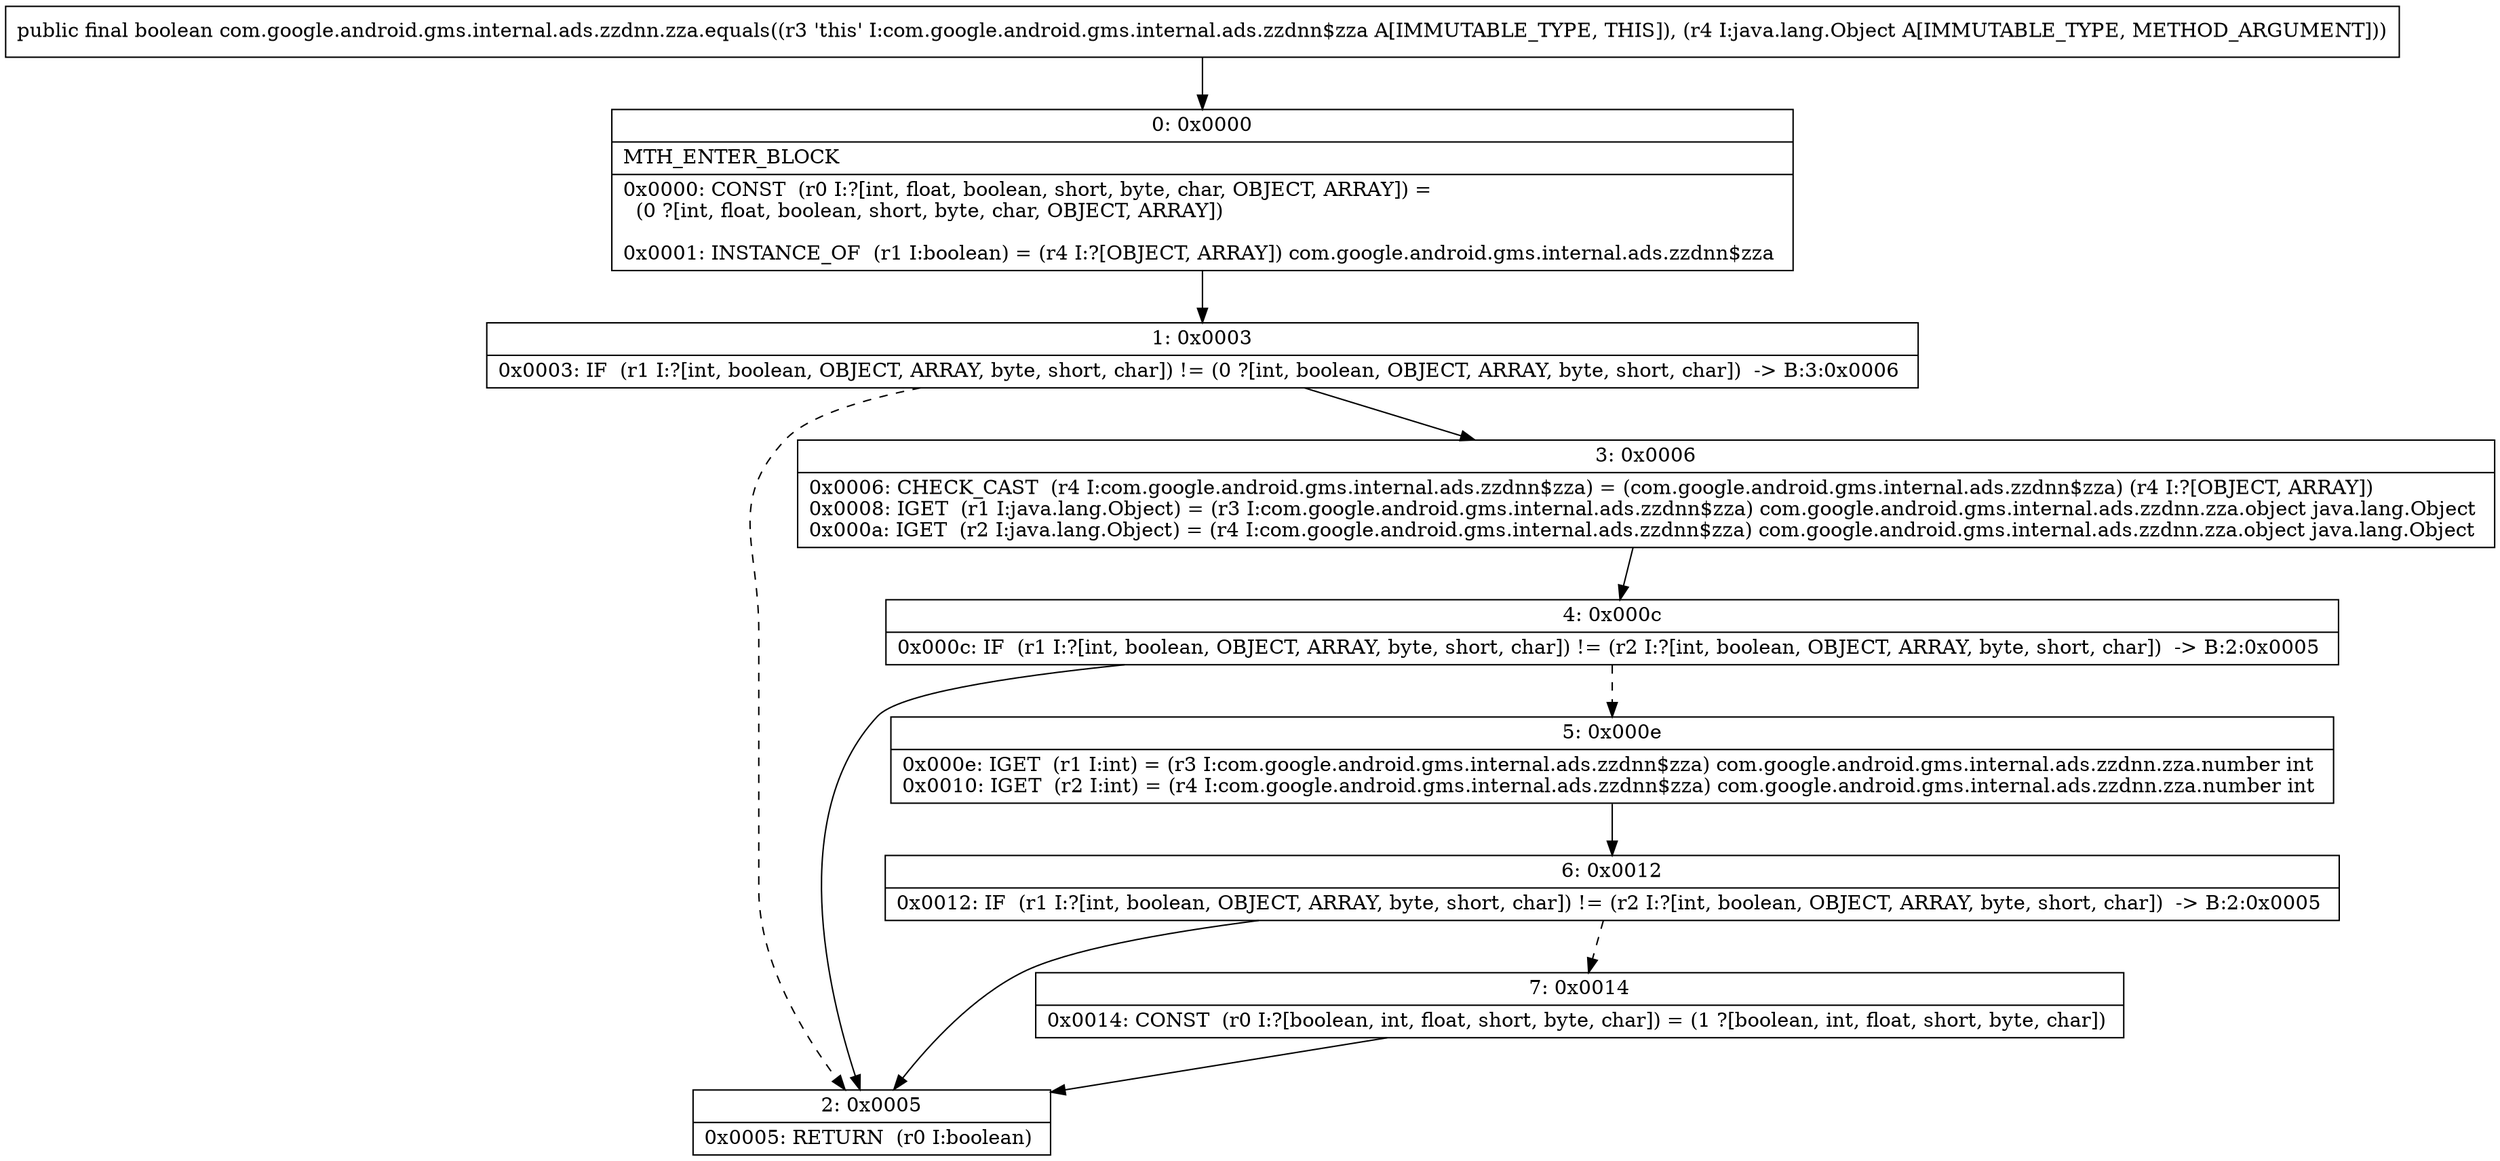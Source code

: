 digraph "CFG forcom.google.android.gms.internal.ads.zzdnn.zza.equals(Ljava\/lang\/Object;)Z" {
Node_0 [shape=record,label="{0\:\ 0x0000|MTH_ENTER_BLOCK\l|0x0000: CONST  (r0 I:?[int, float, boolean, short, byte, char, OBJECT, ARRAY]) = \l  (0 ?[int, float, boolean, short, byte, char, OBJECT, ARRAY])\l \l0x0001: INSTANCE_OF  (r1 I:boolean) = (r4 I:?[OBJECT, ARRAY]) com.google.android.gms.internal.ads.zzdnn$zza \l}"];
Node_1 [shape=record,label="{1\:\ 0x0003|0x0003: IF  (r1 I:?[int, boolean, OBJECT, ARRAY, byte, short, char]) != (0 ?[int, boolean, OBJECT, ARRAY, byte, short, char])  \-\> B:3:0x0006 \l}"];
Node_2 [shape=record,label="{2\:\ 0x0005|0x0005: RETURN  (r0 I:boolean) \l}"];
Node_3 [shape=record,label="{3\:\ 0x0006|0x0006: CHECK_CAST  (r4 I:com.google.android.gms.internal.ads.zzdnn$zza) = (com.google.android.gms.internal.ads.zzdnn$zza) (r4 I:?[OBJECT, ARRAY]) \l0x0008: IGET  (r1 I:java.lang.Object) = (r3 I:com.google.android.gms.internal.ads.zzdnn$zza) com.google.android.gms.internal.ads.zzdnn.zza.object java.lang.Object \l0x000a: IGET  (r2 I:java.lang.Object) = (r4 I:com.google.android.gms.internal.ads.zzdnn$zza) com.google.android.gms.internal.ads.zzdnn.zza.object java.lang.Object \l}"];
Node_4 [shape=record,label="{4\:\ 0x000c|0x000c: IF  (r1 I:?[int, boolean, OBJECT, ARRAY, byte, short, char]) != (r2 I:?[int, boolean, OBJECT, ARRAY, byte, short, char])  \-\> B:2:0x0005 \l}"];
Node_5 [shape=record,label="{5\:\ 0x000e|0x000e: IGET  (r1 I:int) = (r3 I:com.google.android.gms.internal.ads.zzdnn$zza) com.google.android.gms.internal.ads.zzdnn.zza.number int \l0x0010: IGET  (r2 I:int) = (r4 I:com.google.android.gms.internal.ads.zzdnn$zza) com.google.android.gms.internal.ads.zzdnn.zza.number int \l}"];
Node_6 [shape=record,label="{6\:\ 0x0012|0x0012: IF  (r1 I:?[int, boolean, OBJECT, ARRAY, byte, short, char]) != (r2 I:?[int, boolean, OBJECT, ARRAY, byte, short, char])  \-\> B:2:0x0005 \l}"];
Node_7 [shape=record,label="{7\:\ 0x0014|0x0014: CONST  (r0 I:?[boolean, int, float, short, byte, char]) = (1 ?[boolean, int, float, short, byte, char]) \l}"];
MethodNode[shape=record,label="{public final boolean com.google.android.gms.internal.ads.zzdnn.zza.equals((r3 'this' I:com.google.android.gms.internal.ads.zzdnn$zza A[IMMUTABLE_TYPE, THIS]), (r4 I:java.lang.Object A[IMMUTABLE_TYPE, METHOD_ARGUMENT])) }"];
MethodNode -> Node_0;
Node_0 -> Node_1;
Node_1 -> Node_2[style=dashed];
Node_1 -> Node_3;
Node_3 -> Node_4;
Node_4 -> Node_2;
Node_4 -> Node_5[style=dashed];
Node_5 -> Node_6;
Node_6 -> Node_2;
Node_6 -> Node_7[style=dashed];
Node_7 -> Node_2;
}

